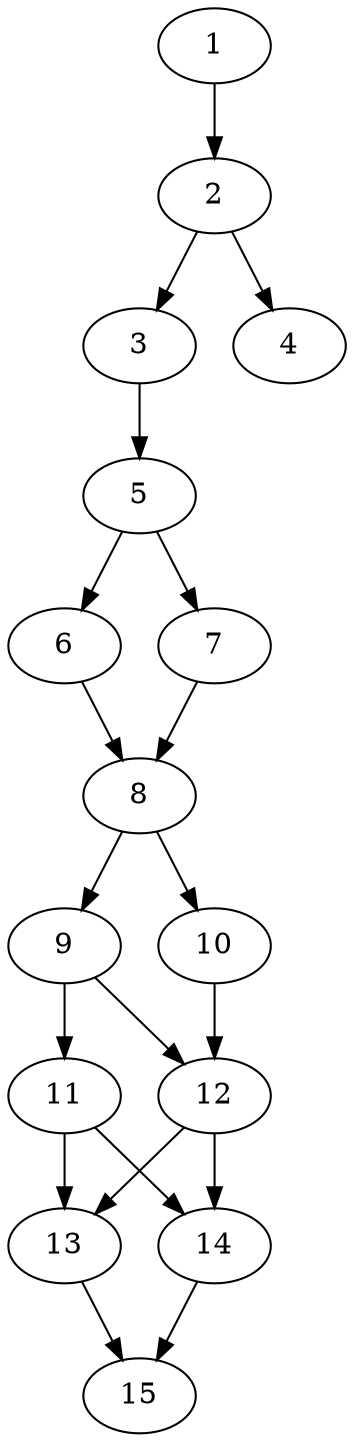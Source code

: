 // DAG automatically generated by daggen at Thu Oct  3 13:59:26 2019
// ./daggen --dot -n 15 --ccr 0.5 --fat 0.3 --regular 0.5 --density 0.7 --mindata 5242880 --maxdata 52428800 
digraph G {
  1 [size="86052864", alpha="0.15", expect_size="43026432"] 
  1 -> 2 [size ="43026432"]
  2 [size="95520768", alpha="0.20", expect_size="47760384"] 
  2 -> 3 [size ="47760384"]
  2 -> 4 [size ="47760384"]
  3 [size="37967872", alpha="0.13", expect_size="18983936"] 
  3 -> 5 [size ="18983936"]
  4 [size="22900736", alpha="0.01", expect_size="11450368"] 
  5 [size="65196032", alpha="0.09", expect_size="32598016"] 
  5 -> 6 [size ="32598016"]
  5 -> 7 [size ="32598016"]
  6 [size="78428160", alpha="0.17", expect_size="39214080"] 
  6 -> 8 [size ="39214080"]
  7 [size="50130944", alpha="0.02", expect_size="25065472"] 
  7 -> 8 [size ="25065472"]
  8 [size="51800064", alpha="0.15", expect_size="25900032"] 
  8 -> 9 [size ="25900032"]
  8 -> 10 [size ="25900032"]
  9 [size="74889216", alpha="0.19", expect_size="37444608"] 
  9 -> 11 [size ="37444608"]
  9 -> 12 [size ="37444608"]
  10 [size="51888128", alpha="0.14", expect_size="25944064"] 
  10 -> 12 [size ="25944064"]
  11 [size="61480960", alpha="0.00", expect_size="30740480"] 
  11 -> 13 [size ="30740480"]
  11 -> 14 [size ="30740480"]
  12 [size="36171776", alpha="0.15", expect_size="18085888"] 
  12 -> 13 [size ="18085888"]
  12 -> 14 [size ="18085888"]
  13 [size="34478080", alpha="0.19", expect_size="17239040"] 
  13 -> 15 [size ="17239040"]
  14 [size="96962560", alpha="0.19", expect_size="48481280"] 
  14 -> 15 [size ="48481280"]
  15 [size="100339712", alpha="0.13", expect_size="50169856"] 
}
